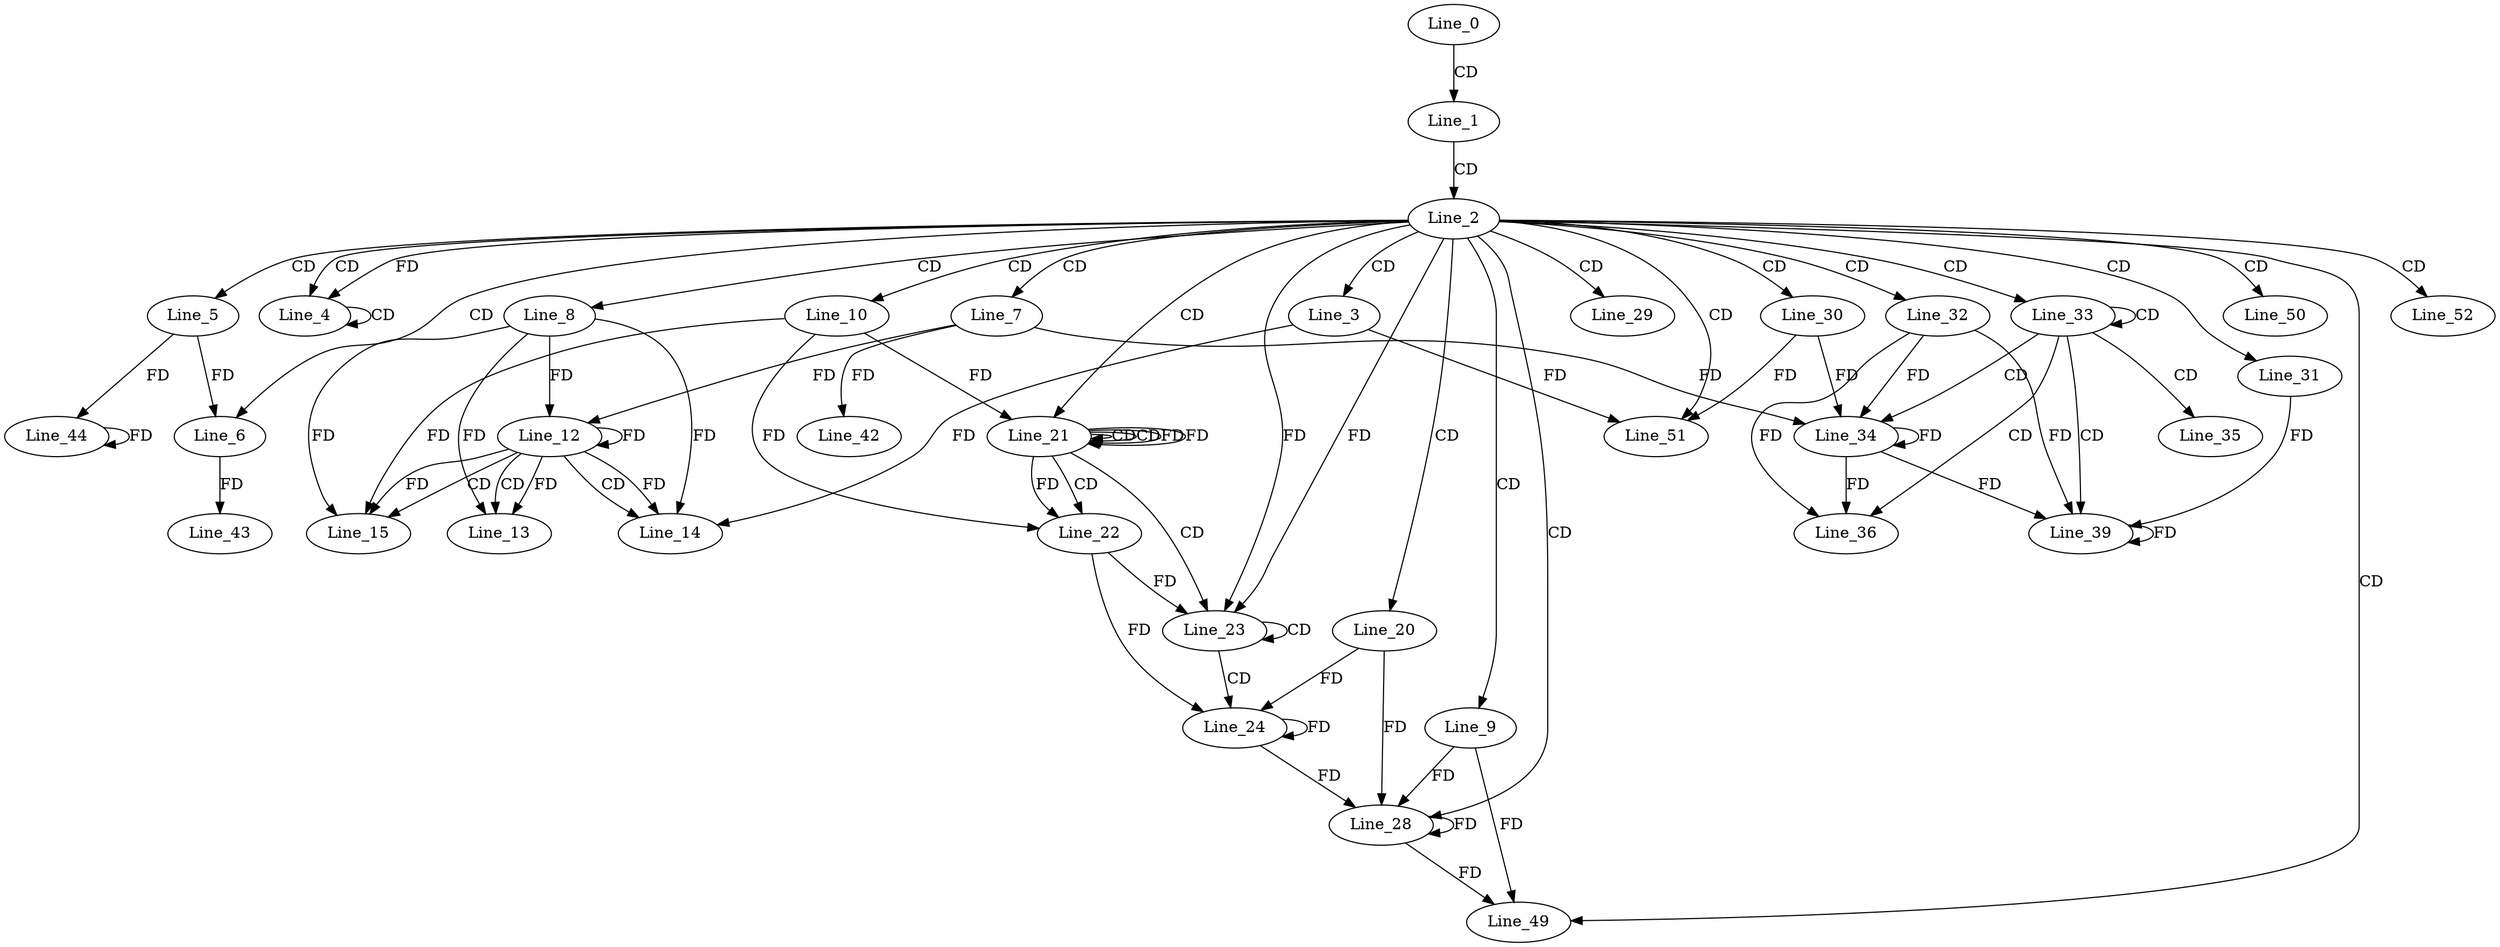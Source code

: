 digraph G {
  Line_0;
  Line_1;
  Line_2;
  Line_3;
  Line_4;
  Line_4;
  Line_4;
  Line_4;
  Line_5;
  Line_6;
  Line_6;
  Line_7;
  Line_8;
  Line_9;
  Line_10;
  Line_12;
  Line_12;
  Line_12;
  Line_13;
  Line_13;
  Line_13;
  Line_13;
  Line_14;
  Line_14;
  Line_15;
  Line_20;
  Line_21;
  Line_21;
  Line_21;
  Line_21;
  Line_22;
  Line_22;
  Line_23;
  Line_23;
  Line_23;
  Line_24;
  Line_28;
  Line_28;
  Line_29;
  Line_30;
  Line_31;
  Line_32;
  Line_33;
  Line_34;
  Line_34;
  Line_35;
  Line_36;
  Line_39;
  Line_42;
  Line_43;
  Line_44;
  Line_49;
  Line_50;
  Line_51;
  Line_52;
  Line_0 -> Line_1 [ label="CD" ];
  Line_1 -> Line_2 [ label="CD" ];
  Line_2 -> Line_3 [ label="CD" ];
  Line_2 -> Line_4 [ label="CD" ];
  Line_4 -> Line_4 [ label="CD" ];
  Line_2 -> Line_4 [ label="FD" ];
  Line_2 -> Line_5 [ label="CD" ];
  Line_2 -> Line_6 [ label="CD" ];
  Line_5 -> Line_6 [ label="FD" ];
  Line_2 -> Line_7 [ label="CD" ];
  Line_2 -> Line_8 [ label="CD" ];
  Line_2 -> Line_9 [ label="CD" ];
  Line_2 -> Line_10 [ label="CD" ];
  Line_12 -> Line_12 [ label="FD" ];
  Line_8 -> Line_12 [ label="FD" ];
  Line_7 -> Line_12 [ label="FD" ];
  Line_12 -> Line_13 [ label="CD" ];
  Line_12 -> Line_13 [ label="FD" ];
  Line_8 -> Line_13 [ label="FD" ];
  Line_12 -> Line_14 [ label="CD" ];
  Line_3 -> Line_14 [ label="FD" ];
  Line_12 -> Line_14 [ label="FD" ];
  Line_8 -> Line_14 [ label="FD" ];
  Line_12 -> Line_15 [ label="CD" ];
  Line_10 -> Line_15 [ label="FD" ];
  Line_12 -> Line_15 [ label="FD" ];
  Line_8 -> Line_15 [ label="FD" ];
  Line_2 -> Line_20 [ label="CD" ];
  Line_2 -> Line_21 [ label="CD" ];
  Line_21 -> Line_21 [ label="CD" ];
  Line_21 -> Line_21 [ label="CD" ];
  Line_10 -> Line_21 [ label="FD" ];
  Line_21 -> Line_21 [ label="FD" ];
  Line_21 -> Line_22 [ label="CD" ];
  Line_10 -> Line_22 [ label="FD" ];
  Line_21 -> Line_22 [ label="FD" ];
  Line_21 -> Line_23 [ label="CD" ];
  Line_2 -> Line_23 [ label="FD" ];
  Line_23 -> Line_23 [ label="CD" ];
  Line_2 -> Line_23 [ label="FD" ];
  Line_22 -> Line_23 [ label="FD" ];
  Line_23 -> Line_24 [ label="CD" ];
  Line_24 -> Line_24 [ label="FD" ];
  Line_20 -> Line_24 [ label="FD" ];
  Line_22 -> Line_24 [ label="FD" ];
  Line_2 -> Line_28 [ label="CD" ];
  Line_9 -> Line_28 [ label="FD" ];
  Line_28 -> Line_28 [ label="FD" ];
  Line_24 -> Line_28 [ label="FD" ];
  Line_20 -> Line_28 [ label="FD" ];
  Line_2 -> Line_29 [ label="CD" ];
  Line_2 -> Line_30 [ label="CD" ];
  Line_2 -> Line_31 [ label="CD" ];
  Line_2 -> Line_32 [ label="CD" ];
  Line_2 -> Line_33 [ label="CD" ];
  Line_33 -> Line_33 [ label="CD" ];
  Line_33 -> Line_34 [ label="CD" ];
  Line_34 -> Line_34 [ label="FD" ];
  Line_32 -> Line_34 [ label="FD" ];
  Line_7 -> Line_34 [ label="FD" ];
  Line_30 -> Line_34 [ label="FD" ];
  Line_33 -> Line_35 [ label="CD" ];
  Line_33 -> Line_36 [ label="CD" ];
  Line_34 -> Line_36 [ label="FD" ];
  Line_32 -> Line_36 [ label="FD" ];
  Line_33 -> Line_39 [ label="CD" ];
  Line_39 -> Line_39 [ label="FD" ];
  Line_31 -> Line_39 [ label="FD" ];
  Line_34 -> Line_39 [ label="FD" ];
  Line_32 -> Line_39 [ label="FD" ];
  Line_7 -> Line_42 [ label="FD" ];
  Line_6 -> Line_43 [ label="FD" ];
  Line_5 -> Line_44 [ label="FD" ];
  Line_44 -> Line_44 [ label="FD" ];
  Line_2 -> Line_49 [ label="CD" ];
  Line_9 -> Line_49 [ label="FD" ];
  Line_28 -> Line_49 [ label="FD" ];
  Line_2 -> Line_50 [ label="CD" ];
  Line_2 -> Line_51 [ label="CD" ];
  Line_3 -> Line_51 [ label="FD" ];
  Line_30 -> Line_51 [ label="FD" ];
  Line_2 -> Line_52 [ label="CD" ];
  Line_21 -> Line_21 [ label="FD" ];
}
